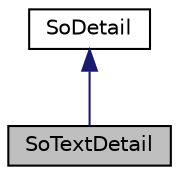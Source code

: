 digraph "SoTextDetail"
{
 // LATEX_PDF_SIZE
  edge [fontname="Helvetica",fontsize="10",labelfontname="Helvetica",labelfontsize="10"];
  node [fontname="Helvetica",fontsize="10",shape=record];
  Node1 [label="SoTextDetail",height=0.2,width=0.4,color="black", fillcolor="grey75", style="filled", fontcolor="black",tooltip="The SoTextDetail stores information about a character in a string."];
  Node2 -> Node1 [dir="back",color="midnightblue",fontsize="10",style="solid",fontname="Helvetica"];
  Node2 [label="SoDetail",height=0.2,width=0.4,color="black", fillcolor="white", style="filled",URL="$classSoDetail.html",tooltip="The SoDetail class is the superclass for all classes storing detailed information about particular sh..."];
}

